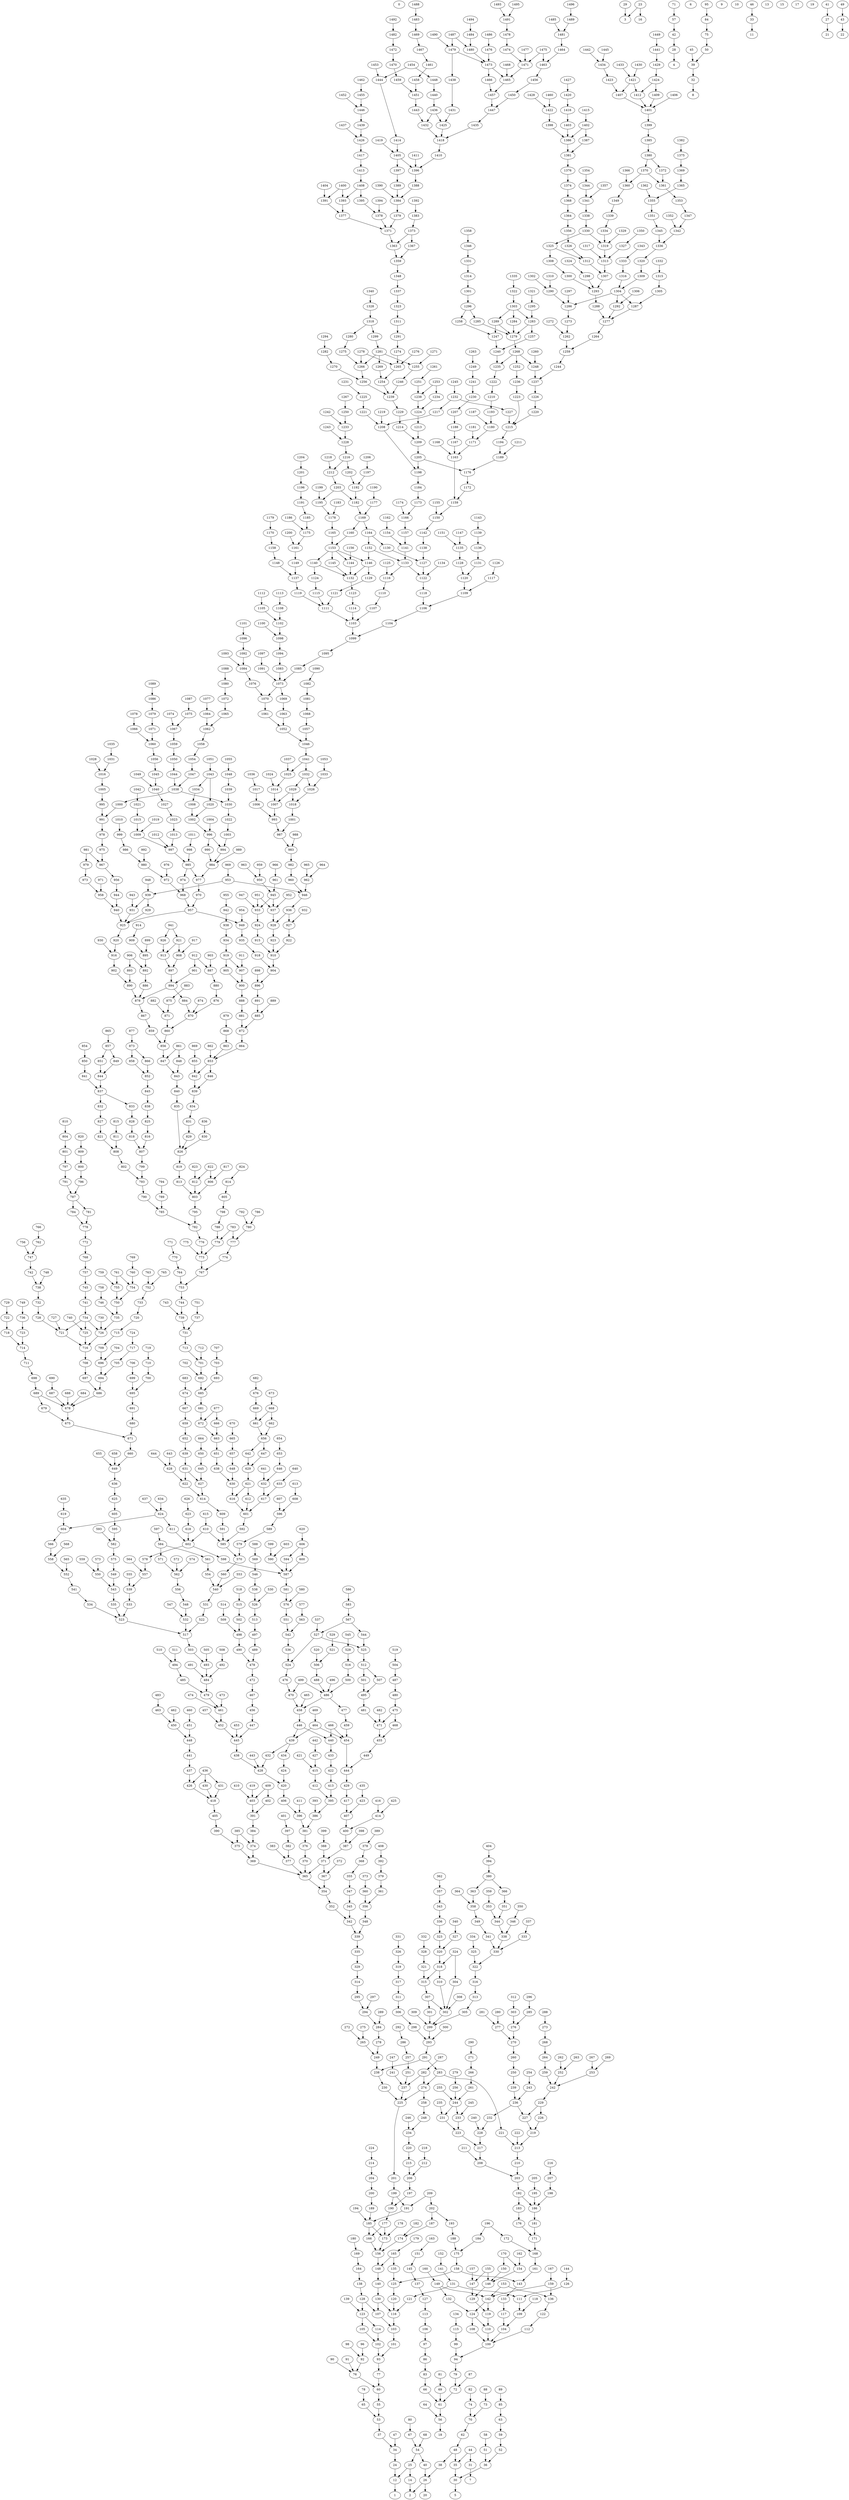 digraph {
  0;
  1;
  2;
  3;
  4;
  5;
  6;
  7;
  8;
  9;
  10;
  11;
  12;
  13;
  14;
  15;
  16;
  17;
  18;
  19;
  20;
  21;
  22;
  23;
  24;
  25;
  26;
  27;
  28;
  29;
  30;
  31;
  32;
  33;
  34;
  35;
  36;
  37;
  38;
  39;
  40;
  41;
  42;
  43;
  44;
  45;
  46;
  47;
  48;
  49;
  50;
  51;
  52;
  53;
  54;
  55;
  56;
  57;
  58;
  59;
  60;
  61;
  62;
  63;
  64;
  65;
  66;
  67;
  68;
  69;
  70;
  71;
  72;
  73;
  74;
  75;
  76;
  77;
  78;
  79;
  80;
  81;
  82;
  83;
  84;
  85;
  86;
  87;
  88;
  89;
  90;
  91;
  92;
  93;
  94;
  95;
  96;
  97;
  98;
  99;
  100;
  101;
  102;
  103;
  104;
  105;
  106;
  107;
  108;
  109;
  110;
  111;
  112;
  113;
  114;
  115;
  116;
  117;
  118;
  119;
  120;
  121;
  122;
  123;
  124;
  125;
  126;
  127;
  128;
  129;
  130;
  131;
  132;
  133;
  134;
  135;
  136;
  137;
  138;
  139;
  140;
  141;
  142;
  143;
  144;
  145;
  146;
  147;
  148;
  149;
  150;
  151;
  152;
  153;
  154;
  155;
  156;
  157;
  158;
  159;
  160;
  161;
  162;
  163;
  164;
  165;
  166;
  167;
  168;
  169;
  170;
  171;
  172;
  173;
  174;
  175;
  176;
  177;
  178;
  179;
  180;
  181;
  182;
  183;
  184;
  185;
  186;
  187;
  188;
  189;
  190;
  191;
  192;
  193;
  194;
  195;
  196;
  197;
  198;
  199;
  200;
  201;
  202;
  203;
  204;
  205;
  206;
  207;
  208;
  209;
  210;
  211;
  212;
  213;
  214;
  215;
  216;
  217;
  218;
  219;
  220;
  221;
  222;
  223;
  224;
  225;
  226;
  227;
  228;
  229;
  230;
  231;
  232;
  233;
  234;
  235;
  236;
  237;
  238;
  239;
  240;
  241;
  242;
  243;
  244;
  245;
  246;
  247;
  248;
  249;
  250;
  251;
  252;
  253;
  254;
  255;
  256;
  257;
  258;
  259;
  260;
  261;
  262;
  263;
  264;
  265;
  266;
  267;
  268;
  269;
  270;
  271;
  272;
  273;
  274;
  275;
  276;
  277;
  278;
  279;
  280;
  281;
  282;
  283;
  284;
  285;
  286;
  287;
  288;
  289;
  290;
  291;
  292;
  293;
  294;
  295;
  296;
  297;
  298;
  299;
  300;
  301;
  302;
  303;
  304;
  305;
  306;
  307;
  308;
  309;
  310;
  311;
  312;
  313;
  314;
  315;
  316;
  317;
  318;
  319;
  320;
  321;
  322;
  323;
  324;
  325;
  326;
  327;
  328;
  329;
  330;
  331;
  332;
  333;
  334;
  335;
  336;
  337;
  338;
  339;
  340;
  341;
  342;
  343;
  344;
  345;
  346;
  347;
  348;
  349;
  350;
  351;
  352;
  353;
  354;
  355;
  356;
  357;
  358;
  359;
  360;
  361;
  362;
  363;
  364;
  365;
  366;
  367;
  368;
  369;
  370;
  371;
  372;
  373;
  374;
  375;
  376;
  377;
  378;
  379;
  380;
  381;
  382;
  383;
  384;
  385;
  386;
  387;
  388;
  389;
  390;
  391;
  392;
  393;
  394;
  395;
  396;
  397;
  398;
  399;
  400;
  401;
  402;
  403;
  404;
  405;
  406;
  407;
  408;
  409;
  410;
  411;
  412;
  413;
  414;
  415;
  416;
  417;
  418;
  419;
  420;
  421;
  422;
  423;
  424;
  425;
  426;
  427;
  428;
  429;
  430;
  431;
  432;
  433;
  434;
  435;
  436;
  437;
  438;
  439;
  440;
  441;
  442;
  443;
  444;
  445;
  446;
  447;
  448;
  449;
  450;
  451;
  452;
  453;
  454;
  455;
  456;
  457;
  458;
  459;
  460;
  461;
  462;
  463;
  464;
  465;
  466;
  467;
  468;
  469;
  470;
  471;
  472;
  473;
  474;
  475;
  476;
  477;
  478;
  479;
  480;
  481;
  482;
  483;
  484;
  485;
  486;
  487;
  488;
  489;
  490;
  491;
  492;
  493;
  494;
  495;
  496;
  497;
  498;
  499;
  500;
  501;
  502;
  503;
  504;
  505;
  506;
  507;
  508;
  509;
  510;
  511;
  512;
  513;
  514;
  515;
  516;
  517;
  518;
  519;
  520;
  521;
  522;
  523;
  524;
  525;
  526;
  527;
  528;
  529;
  530;
  531;
  532;
  533;
  534;
  535;
  536;
  537;
  538;
  539;
  540;
  541;
  542;
  543;
  544;
  545;
  546;
  547;
  548;
  549;
  550;
  551;
  552;
  553;
  554;
  555;
  556;
  557;
  558;
  559;
  560;
  561;
  562;
  563;
  564;
  565;
  566;
  567;
  568;
  569;
  570;
  571;
  572;
  573;
  574;
  575;
  576;
  577;
  578;
  579;
  580;
  581;
  582;
  583;
  584;
  585;
  586;
  587;
  588;
  589;
  590;
  591;
  592;
  593;
  594;
  595;
  596;
  597;
  598;
  599;
  600;
  601;
  602;
  603;
  604;
  605;
  606;
  607;
  608;
  609;
  610;
  611;
  612;
  613;
  614;
  615;
  616;
  617;
  618;
  619;
  620;
  621;
  622;
  623;
  624;
  625;
  626;
  627;
  628;
  629;
  630;
  631;
  632;
  633;
  634;
  635;
  636;
  637;
  638;
  639;
  640;
  641;
  642;
  643;
  644;
  645;
  646;
  647;
  648;
  649;
  650;
  651;
  652;
  653;
  654;
  655;
  656;
  657;
  658;
  659;
  660;
  661;
  662;
  663;
  664;
  665;
  666;
  667;
  668;
  669;
  670;
  671;
  672;
  673;
  674;
  675;
  676;
  677;
  678;
  679;
  680;
  681;
  682;
  683;
  684;
  685;
  686;
  687;
  688;
  689;
  690;
  691;
  692;
  693;
  694;
  695;
  696;
  697;
  698;
  699;
  700;
  701;
  702;
  703;
  704;
  705;
  706;
  707;
  708;
  709;
  710;
  711;
  712;
  713;
  714;
  715;
  716;
  717;
  718;
  719;
  720;
  721;
  722;
  723;
  724;
  725;
  726;
  727;
  728;
  729;
  730;
  731;
  732;
  733;
  734;
  735;
  736;
  737;
  738;
  739;
  740;
  741;
  742;
  743;
  744;
  745;
  746;
  747;
  748;
  749;
  750;
  751;
  752;
  753;
  754;
  755;
  756;
  757;
  758;
  759;
  760;
  761;
  762;
  763;
  764;
  765;
  766;
  767;
  768;
  769;
  770;
  771;
  772;
  773;
  774;
  775;
  776;
  777;
  778;
  779;
  780;
  781;
  782;
  783;
  784;
  785;
  786;
  787;
  788;
  789;
  790;
  791;
  792;
  793;
  794;
  795;
  796;
  797;
  798;
  799;
  800;
  801;
  802;
  803;
  804;
  805;
  806;
  807;
  808;
  809;
  810;
  811;
  812;
  813;
  814;
  815;
  816;
  817;
  818;
  819;
  820;
  821;
  822;
  823;
  824;
  825;
  826;
  827;
  828;
  829;
  830;
  831;
  832;
  833;
  834;
  835;
  836;
  837;
  838;
  839;
  840;
  841;
  842;
  843;
  844;
  845;
  846;
  847;
  848;
  849;
  850;
  851;
  852;
  853;
  854;
  855;
  856;
  857;
  858;
  859;
  860;
  861;
  862;
  863;
  864;
  865;
  866;
  867;
  868;
  869;
  870;
  871;
  872;
  873;
  874;
  875;
  876;
  877;
  878;
  879;
  880;
  881;
  882;
  883;
  884;
  885;
  886;
  887;
  888;
  889;
  890;
  891;
  892;
  893;
  894;
  895;
  896;
  897;
  898;
  899;
  900;
  901;
  902;
  903;
  904;
  905;
  906;
  907;
  908;
  909;
  910;
  911;
  912;
  913;
  914;
  915;
  916;
  917;
  918;
  919;
  920;
  921;
  922;
  923;
  924;
  925;
  926;
  927;
  928;
  929;
  930;
  931;
  932;
  933;
  934;
  935;
  936;
  937;
  938;
  939;
  940;
  941;
  942;
  943;
  944;
  945;
  946;
  947;
  948;
  949;
  950;
  951;
  952;
  953;
  954;
  955;
  956;
  957;
  958;
  959;
  960;
  961;
  962;
  963;
  964;
  965;
  966;
  967;
  968;
  969;
  970;
  971;
  972;
  973;
  974;
  975;
  976;
  977;
  978;
  979;
  980;
  981;
  982;
  983;
  984;
  985;
  986;
  987;
  988;
  989;
  990;
  991;
  992;
  993;
  994;
  995;
  996;
  997;
  998;
  999;
  1000;
  1001;
  1002;
  1003;
  1004;
  1005;
  1006;
  1007;
  1008;
  1009;
  1010;
  1011;
  1012;
  1013;
  1014;
  1015;
  1016;
  1017;
  1018;
  1019;
  1020;
  1021;
  1022;
  1023;
  1024;
  1025;
  1026;
  1027;
  1028;
  1029;
  1030;
  1031;
  1032;
  1033;
  1034;
  1035;
  1036;
  1037;
  1038;
  1039;
  1040;
  1041;
  1042;
  1043;
  1044;
  1045;
  1046;
  1047;
  1048;
  1049;
  1050;
  1051;
  1052;
  1053;
  1054;
  1055;
  1056;
  1057;
  1058;
  1059;
  1060;
  1061;
  1062;
  1063;
  1064;
  1065;
  1066;
  1067;
  1068;
  1069;
  1070;
  1071;
  1072;
  1073;
  1074;
  1075;
  1076;
  1077;
  1078;
  1079;
  1080;
  1081;
  1082;
  1083;
  1084;
  1085;
  1086;
  1087;
  1088;
  1089;
  1090;
  1091;
  1092;
  1093;
  1094;
  1095;
  1096;
  1097;
  1098;
  1099;
  1100;
  1101;
  1102;
  1103;
  1104;
  1105;
  1106;
  1107;
  1108;
  1109;
  1110;
  1111;
  1112;
  1113;
  1114;
  1115;
  1116;
  1117;
  1118;
  1119;
  1120;
  1121;
  1122;
  1123;
  1124;
  1125;
  1126;
  1127;
  1128;
  1129;
  1130;
  1131;
  1132;
  1133;
  1134;
  1135;
  1136;
  1137;
  1138;
  1139;
  1140;
  1141;
  1142;
  1143;
  1144;
  1145;
  1146;
  1147;
  1148;
  1149;
  1150;
  1151;
  1152;
  1153;
  1154;
  1155;
  1156;
  1157;
  1158;
  1159;
  1160;
  1161;
  1162;
  1163;
  1164;
  1165;
  1166;
  1167;
  1168;
  1169;
  1170;
  1171;
  1172;
  1173;
  1174;
  1175;
  1176;
  1177;
  1178;
  1179;
  1180;
  1181;
  1182;
  1183;
  1184;
  1185;
  1186;
  1187;
  1188;
  1189;
  1190;
  1191;
  1192;
  1193;
  1194;
  1195;
  1196;
  1197;
  1198;
  1199;
  1200;
  1201;
  1202;
  1203;
  1204;
  1205;
  1206;
  1207;
  1208;
  1209;
  1210;
  1211;
  1212;
  1213;
  1214;
  1215;
  1216;
  1217;
  1218;
  1219;
  1220;
  1221;
  1222;
  1223;
  1224;
  1225;
  1226;
  1227;
  1228;
  1229;
  1230;
  1231;
  1232;
  1233;
  1234;
  1235;
  1236;
  1237;
  1238;
  1239;
  1240;
  1241;
  1242;
  1243;
  1244;
  1245;
  1246;
  1247;
  1248;
  1249;
  1250;
  1251;
  1252;
  1253;
  1254;
  1255;
  1256;
  1257;
  1258;
  1259;
  1260;
  1261;
  1262;
  1263;
  1264;
  1265;
  1266;
  1267;
  1268;
  1269;
  1270;
  1271;
  1272;
  1273;
  1274;
  1275;
  1276;
  1277;
  1278;
  1279;
  1280;
  1281;
  1282;
  1283;
  1284;
  1285;
  1286;
  1287;
  1288;
  1289;
  1290;
  1291;
  1292;
  1293;
  1294;
  1295;
  1296;
  1297;
  1298;
  1299;
  1300;
  1301;
  1302;
  1303;
  1304;
  1305;
  1306;
  1307;
  1308;
  1309;
  1310;
  1311;
  1312;
  1313;
  1314;
  1315;
  1316;
  1317;
  1318;
  1319;
  1320;
  1321;
  1322;
  1323;
  1324;
  1325;
  1326;
  1327;
  1328;
  1329;
  1330;
  1331;
  1332;
  1333;
  1334;
  1335;
  1336;
  1337;
  1338;
  1339;
  1340;
  1341;
  1342;
  1343;
  1344;
  1345;
  1346;
  1347;
  1348;
  1349;
  1350;
  1351;
  1352;
  1353;
  1354;
  1355;
  1356;
  1357;
  1358;
  1359;
  1360;
  1361;
  1362;
  1363;
  1364;
  1365;
  1366;
  1367;
  1368;
  1369;
  1370;
  1371;
  1372;
  1373;
  1374;
  1375;
  1376;
  1377;
  1378;
  1379;
  1380;
  1381;
  1382;
  1383;
  1384;
  1385;
  1386;
  1387;
  1388;
  1389;
  1390;
  1391;
  1392;
  1393;
  1394;
  1395;
  1396;
  1397;
  1398;
  1399;
  1400;
  1401;
  1402;
  1403;
  1404;
  1405;
  1406;
  1407;
  1408;
  1409;
  1410;
  1411;
  1412;
  1413;
  1414;
  1415;
  1416;
  1417;
  1418;
  1419;
  1420;
  1421;
  1422;
  1423;
  1424;
  1425;
  1426;
  1427;
  1428;
  1429;
  1430;
  1431;
  1432;
  1433;
  1434;
  1435;
  1436;
  1437;
  1438;
  1439;
  1440;
  1441;
  1442;
  1443;
  1444;
  1445;
  1446;
  1447;
  1448;
  1449;
  1450;
  1451;
  1452;
  1453;
  1454;
  1455;
  1456;
  1457;
  1458;
  1459;
  1460;
  1461;
  1462;
  1463;
  1464;
  1465;
  1466;
  1467;
  1468;
  1469;
  1470;
  1471;
  1472;
  1473;
  1474;
  1475;
  1476;
  1477;
  1478;
  1479;
  1480;
  1481;
  1482;
  1483;
  1484;
  1485;
  1486;
  1487;
  1488;
  1489;
  1490;
  1491;
  1492;
  1493;
  1494;
  1495;
  1496;
  12 -> 1;
  14 -> 2;
  23 -> 3;
  23 -> 16;
  24 -> 12;
  25 -> 14;
  25 -> 12;
  26 -> 2;
  26 -> 20;
  27 -> 21;
  28 -> 4;
  29 -> 3;
  30 -> 5;
  31 -> 7;
  32 -> 8;
  33 -> 11;
  34 -> 24;
  35 -> 30;
  36 -> 30;
  37 -> 34;
  38 -> 26;
  39 -> 32;
  40 -> 26;
  41 -> 27;
  42 -> 28;
  43 -> 22;
  44 -> 35;
  44 -> 31;
  45 -> 39;
  46 -> 33;
  47 -> 34;
  48 -> 38;
  48 -> 35;
  49 -> 43;
  50 -> 39;
  51 -> 36;
  52 -> 36;
  53 -> 37;
  54 -> 40;
  54 -> 25;
  55 -> 53;
  56 -> 18;
  57 -> 42;
  58 -> 51;
  59 -> 52;
  60 -> 55;
  61 -> 56;
  62 -> 48;
  63 -> 59;
  64 -> 56;
  65 -> 53;
  66 -> 61;
  67 -> 54;
  68 -> 54;
  69 -> 61;
  70 -> 62;
  71 -> 57;
  72 -> 61;
  73 -> 70;
  74 -> 70;
  75 -> 50;
  76 -> 60;
  77 -> 60;
  78 -> 65;
  79 -> 72;
  80 -> 67;
  81 -> 69;
  82 -> 74;
  83 -> 66;
  84 -> 75;
  85 -> 63;
  86 -> 83;
  87 -> 72;
  88 -> 73;
  89 -> 85;
  90 -> 76;
  91 -> 76;
  92 -> 76;
  93 -> 77;
  94 -> 79;
  95 -> 84;
  96 -> 92;
  97 -> 86;
  98 -> 92;
  99 -> 94;
  100 -> 94;
  101 -> 93;
  102 -> 93;
  103 -> 101;
  104 -> 100;
  105 -> 102;
  106 -> 97;
  107 -> 103;
  108 -> 100;
  109 -> 104;
  110 -> 100;
  111 -> 109;
  112 -> 100;
  113 -> 106;
  114 -> 102;
  115 -> 99;
  116 -> 103;
  117 -> 104;
  118 -> 109;
  119 -> 110;
  120 -> 116;
  121 -> 116;
  122 -> 112;
  123 -> 105;
  123 -> 114;
  124 -> 108;
  124 -> 110;
  125 -> 120;
  126 -> 111;
  127 -> 113;
  128 -> 123;
  128 -> 107;
  129 -> 119;
  130 -> 107;
  130 -> 116;
  131 -> 111;
  131 -> 121;
  132 -> 124;
  133 -> 117;
  134 -> 115;
  135 -> 125;
  136 -> 122;
  137 -> 127;
  138 -> 128;
  139 -> 123;
  140 -> 130;
  141 -> 131;
  142 -> 119;
  142 -> 124;
  143 -> 133;
  144 -> 126;
  145 -> 137;
  146 -> 129;
  147 -> 129;
  148 -> 140;
  149 -> 132;
  149 -> 142;
  150 -> 146;
  151 -> 145;
  152 -> 141;
  153 -> 142;
  153 -> 136;
  154 -> 146;
  155 -> 146;
  155 -> 147;
  156 -> 148;
  157 -> 147;
  158 -> 143;
  158 -> 125;
  159 -> 136;
  159 -> 142;
  160 -> 149;
  161 -> 143;
  162 -> 154;
  163 -> 151;
  164 -> 138;
  165 -> 148;
  165 -> 135;
  166 -> 156;
  167 -> 159;
  168 -> 161;
  169 -> 164;
  170 -> 154;
  170 -> 150;
  171 -> 168;
  172 -> 168;
  173 -> 156;
  174 -> 156;
  175 -> 158;
  176 -> 171;
  177 -> 166;
  177 -> 173;
  178 -> 173;
  179 -> 165;
  180 -> 169;
  181 -> 171;
  182 -> 174;
  183 -> 176;
  184 -> 175;
  185 -> 173;
  185 -> 166;
  186 -> 181;
  187 -> 174;
  188 -> 175;
  189 -> 185;
  190 -> 177;
  191 -> 185;
  192 -> 186;
  192 -> 183;
  193 -> 188;
  194 -> 185;
  195 -> 186;
  196 -> 172;
  196 -> 184;
  197 -> 190;
  198 -> 186;
  199 -> 190;
  199 -> 191;
  200 -> 189;
  201 -> 199;
  202 -> 193;
  202 -> 187;
  203 -> 192;
  204 -> 200;
  205 -> 195;
  206 -> 197;
  207 -> 198;
  208 -> 203;
  209 -> 202;
  209 -> 191;
  210 -> 203;
  211 -> 208;
  212 -> 206;
  213 -> 210;
  214 -> 204;
  215 -> 206;
  216 -> 207;
  217 -> 208;
  218 -> 212;
  219 -> 213;
  220 -> 215;
  221 -> 213;
  222 -> 213;
  223 -> 217;
  224 -> 214;
  225 -> 201;
  226 -> 219;
  227 -> 219;
  228 -> 217;
  229 -> 226;
  229 -> 227;
  230 -> 225;
  231 -> 223;
  232 -> 228;
  233 -> 223;
  234 -> 220;
  235 -> 231;
  236 -> 232;
  236 -> 227;
  237 -> 225;
  238 -> 230;
  239 -> 236;
  240 -> 228;
  241 -> 237;
  242 -> 229;
  243 -> 236;
  244 -> 233;
  244 -> 231;
  245 -> 233;
  246 -> 234;
  247 -> 241;
  248 -> 234;
  249 -> 238;
  250 -> 239;
  251 -> 237;
  252 -> 242;
  253 -> 242;
  254 -> 243;
  255 -> 244;
  256 -> 244;
  257 -> 251;
  258 -> 248;
  259 -> 242;
  260 -> 250;
  261 -> 244;
  262 -> 252;
  263 -> 252;
  264 -> 259;
  265 -> 249;
  266 -> 261;
  267 -> 253;
  268 -> 264;
  269 -> 253;
  270 -> 260;
  271 -> 266;
  272 -> 265;
  273 -> 268;
  274 -> 258;
  274 -> 225;
  275 -> 265;
  276 -> 270;
  277 -> 270;
  278 -> 249;
  279 -> 256;
  280 -> 277;
  281 -> 277;
  282 -> 237;
  282 -> 274;
  283 -> 221;
  283 -> 274;
  284 -> 278;
  285 -> 276;
  286 -> 257;
  287 -> 282;
  288 -> 273;
  289 -> 284;
  290 -> 271;
  291 -> 238;
  291 -> 283;
  292 -> 286;
  293 -> 291;
  294 -> 284;
  295 -> 294;
  296 -> 285;
  297 -> 294;
  298 -> 293;
  299 -> 293;
  300 -> 293;
  301 -> 299;
  302 -> 299;
  303 -> 276;
  304 -> 302;
  305 -> 299;
  306 -> 298;
  307 -> 302;
  307 -> 301;
  308 -> 302;
  309 -> 299;
  310 -> 302;
  311 -> 306;
  312 -> 303;
  313 -> 305;
  314 -> 295;
  315 -> 307;
  316 -> 313;
  317 -> 311;
  318 -> 310;
  318 -> 315;
  319 -> 317;
  320 -> 318;
  321 -> 315;
  322 -> 316;
  323 -> 320;
  324 -> 318;
  324 -> 304;
  325 -> 322;
  326 -> 319;
  327 -> 320;
  328 -> 321;
  329 -> 314;
  330 -> 322;
  331 -> 326;
  332 -> 328;
  333 -> 330;
  334 -> 325;
  335 -> 329;
  336 -> 323;
  337 -> 333;
  338 -> 330;
  339 -> 335;
  340 -> 327;
  341 -> 330;
  342 -> 339;
  343 -> 336;
  344 -> 338;
  345 -> 342;
  346 -> 338;
  347 -> 345;
  348 -> 339;
  349 -> 341;
  350 -> 346;
  351 -> 344;
  352 -> 342;
  353 -> 344;
  354 -> 352;
  355 -> 347;
  356 -> 348;
  357 -> 343;
  358 -> 349;
  359 -> 353;
  360 -> 356;
  361 -> 356;
  362 -> 357;
  363 -> 358;
  364 -> 358;
  365 -> 354;
  366 -> 351;
  367 -> 354;
  368 -> 355;
  369 -> 365;
  370 -> 365;
  371 -> 365;
  371 -> 367;
  372 -> 367;
  373 -> 360;
  374 -> 369;
  375 -> 369;
  376 -> 370;
  377 -> 365;
  378 -> 368;
  379 -> 361;
  380 -> 366;
  380 -> 363;
  381 -> 376;
  382 -> 377;
  383 -> 377;
  384 -> 374;
  385 -> 375;
  385 -> 374;
  386 -> 381;
  387 -> 371;
  388 -> 371;
  389 -> 378;
  390 -> 375;
  391 -> 384;
  392 -> 379;
  393 -> 386;
  394 -> 380;
  395 -> 386;
  396 -> 381;
  397 -> 382;
  398 -> 387;
  399 -> 388;
  400 -> 387;
  401 -> 397;
  402 -> 391;
  403 -> 391;
  404 -> 394;
  405 -> 390;
  406 -> 396;
  407 -> 400;
  408 -> 392;
  409 -> 402;
  409 -> 403;
  410 -> 403;
  411 -> 396;
  412 -> 395;
  413 -> 395;
  414 -> 400;
  415 -> 412;
  416 -> 414;
  417 -> 407;
  418 -> 405;
  419 -> 403;
  420 -> 406;
  421 -> 415;
  422 -> 413;
  423 -> 407;
  424 -> 420;
  425 -> 414;
  426 -> 418;
  427 -> 415;
  428 -> 420;
  429 -> 417;
  430 -> 418;
  431 -> 418;
  432 -> 428;
  433 -> 422;
  434 -> 424;
  435 -> 423;
  436 -> 426;
  436 -> 431;
  436 -> 430;
  437 -> 426;
  438 -> 428;
  439 -> 432;
  439 -> 434;
  440 -> 433;
  441 -> 437;
  442 -> 427;
  443 -> 428;
  444 -> 429;
  445 -> 438;
  446 -> 440;
  446 -> 439;
  447 -> 445;
  448 -> 441;
  449 -> 444;
  450 -> 448;
  451 -> 448;
  452 -> 445;
  453 -> 445;
  454 -> 444;
  455 -> 449;
  456 -> 447;
  457 -> 452;
  458 -> 446;
  459 -> 454;
  460 -> 451;
  461 -> 452;
  462 -> 450;
  463 -> 450;
  464 -> 454;
  464 -> 439;
  465 -> 458;
  466 -> 440;
  466 -> 454;
  467 -> 456;
  468 -> 455;
  469 -> 464;
  470 -> 458;
  471 -> 455;
  472 -> 467;
  473 -> 461;
  474 -> 461;
  475 -> 468;
  475 -> 471;
  476 -> 470;
  477 -> 459;
  478 -> 472;
  479 -> 461;
  480 -> 475;
  481 -> 471;
  482 -> 471;
  483 -> 463;
  484 -> 479;
  485 -> 479;
  486 -> 477;
  486 -> 458;
  487 -> 480;
  488 -> 486;
  489 -> 478;
  490 -> 478;
  491 -> 484;
  492 -> 484;
  493 -> 484;
  494 -> 485;
  495 -> 481;
  496 -> 486;
  497 -> 489;
  498 -> 490;
  499 -> 486;
  499 -> 470;
  500 -> 486;
  501 -> 495;
  502 -> 498;
  503 -> 493;
  504 -> 487;
  505 -> 493;
  506 -> 488;
  507 -> 495;
  508 -> 492;
  509 -> 498;
  510 -> 494;
  511 -> 494;
  512 -> 501;
  512 -> 507;
  513 -> 497;
  514 -> 509;
  515 -> 502;
  516 -> 500;
  517 -> 503;
  518 -> 515;
  519 -> 504;
  520 -> 506;
  521 -> 506;
  522 -> 517;
  523 -> 517;
  524 -> 476;
  525 -> 512;
  526 -> 513;
  527 -> 524;
  527 -> 525;
  528 -> 516;
  529 -> 521;
  530 -> 526;
  531 -> 522;
  532 -> 517;
  533 -> 523;
  534 -> 523;
  535 -> 523;
  536 -> 524;
  537 -> 527;
  538 -> 526;
  539 -> 533;
  540 -> 531;
  541 -> 534;
  542 -> 536;
  543 -> 535;
  544 -> 525;
  545 -> 528;
  546 -> 538;
  547 -> 532;
  548 -> 532;
  549 -> 543;
  550 -> 543;
  551 -> 542;
  552 -> 541;
  553 -> 540;
  554 -> 540;
  555 -> 539;
  556 -> 548;
  557 -> 539;
  558 -> 552;
  559 -> 550;
  560 -> 540;
  561 -> 554;
  562 -> 556;
  563 -> 542;
  564 -> 557;
  565 -> 552;
  566 -> 558;
  567 -> 527;
  567 -> 544;
  568 -> 558;
  569 -> 546;
  570 -> 560;
  571 -> 562;
  572 -> 562;
  573 -> 550;
  574 -> 562;
  575 -> 549;
  576 -> 551;
  577 -> 563;
  578 -> 557;
  579 -> 570;
  580 -> 576;
  581 -> 576;
  582 -> 575;
  583 -> 567;
  584 -> 561;
  584 -> 571;
  585 -> 570;
  586 -> 583;
  587 -> 581;
  588 -> 569;
  589 -> 579;
  590 -> 587;
  591 -> 585;
  592 -> 585;
  593 -> 582;
  594 -> 587;
  595 -> 582;
  596 -> 589;
  597 -> 584;
  598 -> 587;
  599 -> 590;
  600 -> 587;
  601 -> 592;
  602 -> 598;
  602 -> 578;
  603 -> 590;
  604 -> 566;
  605 -> 595;
  606 -> 594;
  606 -> 600;
  607 -> 596;
  608 -> 596;
  609 -> 591;
  610 -> 585;
  610 -> 602;
  611 -> 602;
  612 -> 601;
  613 -> 608;
  614 -> 609;
  615 -> 610;
  616 -> 601;
  617 -> 601;
  618 -> 602;
  619 -> 604;
  620 -> 606;
  621 -> 612;
  621 -> 616;
  622 -> 614;
  623 -> 618;
  624 -> 611;
  624 -> 604;
  625 -> 605;
  626 -> 623;
  627 -> 614;
  628 -> 622;
  629 -> 621;
  630 -> 616;
  631 -> 627;
  631 -> 622;
  632 -> 617;
  633 -> 617;
  634 -> 624;
  635 -> 619;
  636 -> 625;
  637 -> 624;
  638 -> 630;
  639 -> 631;
  640 -> 633;
  641 -> 632;
  642 -> 629;
  643 -> 628;
  644 -> 628;
  645 -> 627;
  646 -> 632;
  647 -> 629;
  648 -> 630;
  649 -> 636;
  650 -> 645;
  651 -> 638;
  652 -> 639;
  653 -> 646;
  654 -> 653;
  655 -> 649;
  656 -> 647;
  656 -> 642;
  657 -> 648;
  658 -> 649;
  659 -> 652;
  660 -> 649;
  661 -> 656;
  662 -> 656;
  663 -> 651;
  664 -> 650;
  665 -> 657;
  666 -> 663;
  667 -> 659;
  668 -> 661;
  668 -> 662;
  669 -> 661;
  670 -> 665;
  671 -> 660;
  672 -> 663;
  673 -> 668;
  674 -> 667;
  675 -> 671;
  676 -> 669;
  677 -> 672;
  677 -> 666;
  678 -> 675;
  679 -> 675;
  680 -> 671;
  681 -> 672;
  682 -> 676;
  683 -> 674;
  684 -> 678;
  685 -> 681;
  686 -> 678;
  687 -> 678;
  688 -> 678;
  689 -> 678;
  689 -> 679;
  690 -> 687;
  691 -> 680;
  692 -> 685;
  693 -> 685;
  694 -> 686;
  695 -> 691;
  696 -> 694;
  697 -> 686;
  698 -> 689;
  699 -> 695;
  700 -> 695;
  701 -> 692;
  702 -> 692;
  703 -> 693;
  704 -> 696;
  705 -> 694;
  706 -> 699;
  707 -> 703;
  708 -> 697;
  709 -> 696;
  710 -> 700;
  711 -> 698;
  712 -> 701;
  713 -> 701;
  714 -> 711;
  715 -> 709;
  716 -> 708;
  717 -> 705;
  718 -> 714;
  719 -> 710;
  720 -> 715;
  721 -> 716;
  722 -> 718;
  723 -> 714;
  724 -> 717;
  725 -> 716;
  726 -> 716;
  727 -> 721;
  728 -> 721;
  729 -> 722;
  730 -> 726;
  731 -> 713;
  732 -> 728;
  733 -> 720;
  734 -> 726;
  734 -> 721;
  734 -> 725;
  735 -> 726;
  736 -> 723;
  737 -> 731;
  738 -> 732;
  739 -> 731;
  740 -> 725;
  741 -> 734;
  742 -> 738;
  743 -> 739;
  744 -> 739;
  745 -> 741;
  746 -> 735;
  747 -> 742;
  748 -> 738;
  749 -> 736;
  750 -> 735;
  751 -> 737;
  752 -> 733;
  753 -> 744;
  754 -> 750;
  755 -> 750;
  756 -> 747;
  757 -> 745;
  758 -> 746;
  759 -> 755;
  760 -> 754;
  761 -> 755;
  761 -> 754;
  762 -> 747;
  763 -> 752;
  764 -> 753;
  765 -> 752;
  766 -> 762;
  767 -> 753;
  768 -> 757;
  769 -> 760;
  770 -> 764;
  771 -> 770;
  772 -> 768;
  773 -> 767;
  774 -> 767;
  775 -> 773;
  776 -> 773;
  777 -> 774;
  778 -> 772;
  779 -> 773;
  780 -> 777;
  781 -> 778;
  782 -> 776;
  783 -> 779;
  783 -> 777;
  784 -> 778;
  785 -> 782;
  786 -> 780;
  787 -> 784;
  787 -> 781;
  788 -> 779;
  789 -> 785;
  790 -> 785;
  791 -> 787;
  792 -> 780;
  793 -> 790;
  794 -> 789;
  795 -> 782;
  796 -> 787;
  797 -> 791;
  798 -> 788;
  799 -> 793;
  800 -> 796;
  801 -> 797;
  802 -> 793;
  803 -> 795;
  804 -> 801;
  805 -> 798;
  806 -> 803;
  807 -> 799;
  808 -> 802;
  809 -> 800;
  810 -> 804;
  811 -> 808;
  812 -> 803;
  813 -> 803;
  814 -> 805;
  815 -> 811;
  816 -> 807;
  817 -> 806;
  818 -> 807;
  819 -> 813;
  820 -> 809;
  821 -> 808;
  822 -> 806;
  822 -> 812;
  823 -> 812;
  824 -> 814;
  825 -> 816;
  826 -> 819;
  827 -> 821;
  828 -> 818;
  829 -> 826;
  830 -> 826;
  831 -> 829;
  832 -> 827;
  833 -> 828;
  834 -> 831;
  835 -> 826;
  836 -> 830;
  837 -> 833;
  837 -> 832;
  838 -> 825;
  839 -> 834;
  840 -> 835;
  841 -> 837;
  842 -> 839;
  843 -> 840;
  844 -> 837;
  845 -> 838;
  846 -> 839;
  847 -> 843;
  848 -> 843;
  849 -> 844;
  850 -> 841;
  851 -> 844;
  852 -> 845;
  853 -> 846;
  853 -> 842;
  854 -> 850;
  855 -> 842;
  856 -> 847;
  857 -> 851;
  857 -> 849;
  858 -> 852;
  859 -> 856;
  860 -> 856;
  861 -> 848;
  861 -> 847;
  862 -> 853;
  863 -> 853;
  864 -> 853;
  865 -> 857;
  866 -> 852;
  867 -> 859;
  868 -> 863;
  869 -> 855;
  870 -> 860;
  871 -> 860;
  872 -> 864;
  873 -> 866;
  873 -> 858;
  874 -> 870;
  875 -> 871;
  876 -> 870;
  877 -> 873;
  878 -> 867;
  879 -> 868;
  880 -> 876;
  881 -> 872;
  882 -> 871;
  883 -> 875;
  884 -> 870;
  885 -> 872;
  886 -> 878;
  887 -> 880;
  888 -> 881;
  889 -> 885;
  890 -> 878;
  891 -> 885;
  892 -> 886;
  893 -> 890;
  894 -> 878;
  894 -> 884;
  895 -> 892;
  896 -> 891;
  897 -> 894;
  898 -> 896;
  899 -> 895;
  900 -> 888;
  901 -> 894;
  902 -> 890;
  903 -> 887;
  904 -> 896;
  905 -> 900;
  906 -> 893;
  906 -> 892;
  907 -> 900;
  908 -> 897;
  909 -> 895;
  910 -> 904;
  911 -> 907;
  912 -> 887;
  912 -> 901;
  913 -> 897;
  914 -> 909;
  915 -> 910;
  916 -> 902;
  917 -> 908;
  918 -> 904;
  919 -> 905;
  919 -> 907;
  920 -> 916;
  921 -> 913;
  921 -> 908;
  922 -> 910;
  923 -> 910;
  924 -> 915;
  925 -> 920;
  926 -> 913;
  927 -> 922;
  928 -> 923;
  929 -> 925;
  930 -> 916;
  931 -> 925;
  932 -> 927;
  933 -> 924;
  934 -> 919;
  935 -> 918;
  936 -> 928;
  936 -> 927;
  937 -> 928;
  938 -> 934;
  939 -> 931;
  939 -> 929;
  940 -> 925;
  941 -> 926;
  941 -> 921;
  942 -> 938;
  943 -> 931;
  944 -> 940;
  945 -> 937;
  945 -> 933;
  946 -> 936;
  947 -> 933;
  948 -> 939;
  949 -> 935;
  950 -> 945;
  951 -> 933;
  951 -> 937;
  952 -> 937;
  953 -> 946;
  953 -> 939;
  954 -> 949;
  955 -> 942;
  956 -> 944;
  957 -> 925;
  957 -> 949;
  958 -> 940;
  959 -> 950;
  960 -> 946;
  961 -> 945;
  962 -> 946;
  963 -> 950;
  964 -> 962;
  965 -> 962;
  966 -> 961;
  967 -> 956;
  968 -> 957;
  969 -> 953;
  970 -> 957;
  971 -> 958;
  972 -> 968;
  973 -> 958;
  974 -> 968;
  975 -> 967;
  976 -> 972;
  977 -> 970;
  978 -> 975;
  979 -> 973;
  980 -> 972;
  981 -> 967;
  981 -> 979;
  982 -> 960;
  983 -> 982;
  984 -> 977;
  985 -> 977;
  985 -> 974;
  986 -> 980;
  987 -> 983;
  988 -> 983;
  989 -> 984;
  990 -> 984;
  991 -> 978;
  992 -> 980;
  993 -> 987;
  994 -> 984;
  995 -> 991;
  996 -> 994;
  996 -> 990;
  997 -> 985;
  998 -> 985;
  999 -> 986;
  1000 -> 991;
  1001 -> 987;
  1002 -> 996;
  1003 -> 994;
  1004 -> 996;
  1005 -> 995;
  1006 -> 993;
  1007 -> 993;
  1008 -> 1002;
  1009 -> 997;
  1010 -> 999;
  1011 -> 998;
  1012 -> 997;
  1013 -> 997;
  1014 -> 1007;
  1015 -> 1009;
  1016 -> 1005;
  1017 -> 1006;
  1018 -> 1001;
  1019 -> 1009;
  1020 -> 1002;
  1021 -> 1015;
  1022 -> 1003;
  1023 -> 1013;
  1024 -> 1014;
  1025 -> 1014;
  1026 -> 1018;
  1027 -> 1023;
  1028 -> 1016;
  1029 -> 1007;
  1029 -> 1018;
  1030 -> 1022;
  1031 -> 1016;
  1032 -> 1026;
  1032 -> 1029;
  1033 -> 1026;
  1034 -> 1008;
  1035 -> 1031;
  1036 -> 1017;
  1037 -> 1025;
  1038 -> 1030;
  1038 -> 1000;
  1039 -> 1030;
  1040 -> 1027;
  1041 -> 1032;
  1041 -> 1025;
  1042 -> 1021;
  1043 -> 1034;
  1043 -> 1020;
  1044 -> 1038;
  1045 -> 1040;
  1046 -> 1041;
  1047 -> 1038;
  1048 -> 1039;
  1049 -> 1040;
  1050 -> 1044;
  1051 -> 1043;
  1052 -> 1046;
  1053 -> 1033;
  1054 -> 1047;
  1055 -> 1048;
  1056 -> 1045;
  1057 -> 1046;
  1058 -> 1054;
  1059 -> 1050;
  1060 -> 1056;
  1061 -> 1052;
  1062 -> 1058;
  1063 -> 1052;
  1064 -> 1062;
  1065 -> 1062;
  1066 -> 1060;
  1067 -> 1059;
  1068 -> 1057;
  1069 -> 1063;
  1070 -> 1061;
  1071 -> 1060;
  1072 -> 1065;
  1073 -> 1069;
  1073 -> 1070;
  1074 -> 1067;
  1075 -> 1067;
  1076 -> 1070;
  1077 -> 1064;
  1078 -> 1066;
  1079 -> 1071;
  1080 -> 1072;
  1081 -> 1068;
  1082 -> 1081;
  1083 -> 1073;
  1084 -> 1076;
  1085 -> 1073;
  1086 -> 1079;
  1087 -> 1075;
  1088 -> 1080;
  1089 -> 1086;
  1090 -> 1082;
  1091 -> 1073;
  1092 -> 1084;
  1093 -> 1084;
  1094 -> 1083;
  1095 -> 1085;
  1096 -> 1092;
  1097 -> 1091;
  1098 -> 1094;
  1099 -> 1095;
  1100 -> 1098;
  1101 -> 1096;
  1102 -> 1098;
  1103 -> 1099;
  1104 -> 1099;
  1105 -> 1102;
  1106 -> 1104;
  1107 -> 1103;
  1108 -> 1102;
  1109 -> 1106;
  1110 -> 1107;
  1111 -> 1103;
  1112 -> 1105;
  1113 -> 1108;
  1114 -> 1103;
  1115 -> 1111;
  1116 -> 1110;
  1117 -> 1109;
  1118 -> 1106;
  1119 -> 1111;
  1120 -> 1109;
  1121 -> 1111;
  1122 -> 1118;
  1123 -> 1114;
  1124 -> 1115;
  1125 -> 1116;
  1126 -> 1117;
  1127 -> 1122;
  1128 -> 1120;
  1129 -> 1121;
  1130 -> 1127;
  1131 -> 1120;
  1132 -> 1123;
  1133 -> 1116;
  1133 -> 1122;
  1134 -> 1122;
  1135 -> 1128;
  1136 -> 1131;
  1137 -> 1119;
  1138 -> 1127;
  1139 -> 1136;
  1140 -> 1132;
  1140 -> 1124;
  1141 -> 1133;
  1142 -> 1138;
  1143 -> 1139;
  1144 -> 1132;
  1145 -> 1132;
  1146 -> 1129;
  1146 -> 1132;
  1147 -> 1135;
  1148 -> 1137;
  1149 -> 1137;
  1150 -> 1142;
  1151 -> 1135;
  1152 -> 1146;
  1152 -> 1133;
  1153 -> 1145;
  1153 -> 1140;
  1153 -> 1144;
  1153 -> 1146;
  1154 -> 1141;
  1155 -> 1150;
  1156 -> 1144;
  1157 -> 1141;
  1158 -> 1148;
  1159 -> 1150;
  1160 -> 1153;
  1161 -> 1149;
  1162 -> 1154;
  1163 -> 1159;
  1164 -> 1130;
  1164 -> 1152;
  1165 -> 1153;
  1166 -> 1157;
  1167 -> 1163;
  1168 -> 1163;
  1169 -> 1160;
  1169 -> 1164;
  1170 -> 1158;
  1171 -> 1163;
  1172 -> 1159;
  1173 -> 1166;
  1174 -> 1166;
  1175 -> 1161;
  1176 -> 1172;
  1177 -> 1169;
  1178 -> 1165;
  1179 -> 1170;
  1180 -> 1171;
  1181 -> 1171;
  1182 -> 1169;
  1183 -> 1178;
  1184 -> 1173;
  1185 -> 1175;
  1186 -> 1175;
  1187 -> 1180;
  1188 -> 1167;
  1189 -> 1176;
  1190 -> 1177;
  1191 -> 1185;
  1192 -> 1182;
  1193 -> 1180;
  1194 -> 1189;
  1195 -> 1178;
  1196 -> 1191;
  1197 -> 1192;
  1198 -> 1184;
  1199 -> 1195;
  1200 -> 1161;
  1201 -> 1196;
  1202 -> 1192;
  1203 -> 1182;
  1203 -> 1195;
  1204 -> 1201;
  1205 -> 1198;
  1205 -> 1176;
  1206 -> 1197;
  1207 -> 1188;
  1208 -> 1198;
  1209 -> 1205;
  1210 -> 1193;
  1211 -> 1189;
  1212 -> 1203;
  1213 -> 1209;
  1214 -> 1209;
  1215 -> 1194;
  1216 -> 1212;
  1216 -> 1202;
  1217 -> 1208;
  1218 -> 1212;
  1219 -> 1208;
  1220 -> 1215;
  1221 -> 1208;
  1222 -> 1210;
  1223 -> 1215;
  1224 -> 1213;
  1225 -> 1221;
  1226 -> 1220;
  1227 -> 1215;
  1228 -> 1216;
  1229 -> 1214;
  1230 -> 1207;
  1231 -> 1225;
  1232 -> 1227;
  1232 -> 1217;
  1233 -> 1228;
  1234 -> 1224;
  1235 -> 1222;
  1236 -> 1223;
  1237 -> 1226;
  1238 -> 1224;
  1239 -> 1229;
  1240 -> 1235;
  1241 -> 1230;
  1242 -> 1233;
  1243 -> 1228;
  1244 -> 1237;
  1245 -> 1232;
  1246 -> 1239;
  1247 -> 1240;
  1248 -> 1237;
  1249 -> 1241;
  1250 -> 1233;
  1251 -> 1238;
  1252 -> 1236;
  1253 -> 1234;
  1253 -> 1238;
  1254 -> 1239;
  1255 -> 1246;
  1256 -> 1239;
  1257 -> 1240;
  1258 -> 1247;
  1259 -> 1244;
  1260 -> 1248;
  1261 -> 1251;
  1262 -> 1259;
  1263 -> 1249;
  1264 -> 1259;
  1265 -> 1254;
  1266 -> 1256;
  1267 -> 1250;
  1268 -> 1252;
  1268 -> 1248;
  1268 -> 1235;
  1269 -> 1254;
  1270 -> 1256;
  1271 -> 1255;
  1272 -> 1262;
  1273 -> 1262;
  1274 -> 1265;
  1275 -> 1266;
  1276 -> 1265;
  1277 -> 1264;
  1278 -> 1265;
  1278 -> 1266;
  1279 -> 1268;
  1280 -> 1275;
  1281 -> 1255;
  1281 -> 1269;
  1281 -> 1266;
  1282 -> 1270;
  1283 -> 1257;
  1283 -> 1279;
  1284 -> 1279;
  1285 -> 1279;
  1286 -> 1273;
  1287 -> 1277;
  1288 -> 1277;
  1289 -> 1279;
  1289 -> 1247;
  1290 -> 1286;
  1291 -> 1274;
  1292 -> 1277;
  1293 -> 1288;
  1294 -> 1282;
  1295 -> 1283;
  1296 -> 1258;
  1296 -> 1285;
  1297 -> 1286;
  1298 -> 1293;
  1299 -> 1281;
  1300 -> 1293;
  1301 -> 1296;
  1302 -> 1290;
  1303 -> 1283;
  1303 -> 1284;
  1303 -> 1289;
  1304 -> 1292;
  1304 -> 1286;
  1304 -> 1287;
  1305 -> 1287;
  1306 -> 1292;
  1307 -> 1293;
  1308 -> 1300;
  1309 -> 1304;
  1310 -> 1290;
  1311 -> 1291;
  1312 -> 1307;
  1313 -> 1307;
  1314 -> 1301;
  1315 -> 1305;
  1316 -> 1304;
  1317 -> 1313;
  1318 -> 1299;
  1318 -> 1280;
  1319 -> 1313;
  1320 -> 1309;
  1321 -> 1295;
  1322 -> 1303;
  1323 -> 1311;
  1324 -> 1298;
  1325 -> 1308;
  1325 -> 1312;
  1326 -> 1312;
  1327 -> 1313;
  1328 -> 1318;
  1329 -> 1319;
  1330 -> 1319;
  1330 -> 1325;
  1331 -> 1314;
  1332 -> 1315;
  1333 -> 1316;
  1334 -> 1319;
  1335 -> 1322;
  1336 -> 1320;
  1337 -> 1323;
  1338 -> 1330;
  1339 -> 1334;
  1340 -> 1328;
  1341 -> 1338;
  1342 -> 1336;
  1343 -> 1333;
  1344 -> 1341;
  1345 -> 1336;
  1346 -> 1331;
  1347 -> 1342;
  1348 -> 1337;
  1349 -> 1339;
  1350 -> 1327;
  1351 -> 1345;
  1352 -> 1342;
  1353 -> 1347;
  1354 -> 1344;
  1355 -> 1351;
  1356 -> 1326;
  1357 -> 1341;
  1358 -> 1346;
  1359 -> 1348;
  1360 -> 1349;
  1361 -> 1353;
  1362 -> 1355;
  1363 -> 1359;
  1364 -> 1356;
  1365 -> 1355;
  1366 -> 1360;
  1367 -> 1359;
  1368 -> 1364;
  1369 -> 1365;
  1370 -> 1360;
  1370 -> 1361;
  1371 -> 1363;
  1372 -> 1361;
  1373 -> 1367;
  1373 -> 1363;
  1374 -> 1368;
  1375 -> 1369;
  1376 -> 1374;
  1377 -> 1371;
  1378 -> 1371;
  1379 -> 1371;
  1380 -> 1372;
  1380 -> 1370;
  1381 -> 1376;
  1382 -> 1375;
  1383 -> 1373;
  1384 -> 1379;
  1385 -> 1380;
  1386 -> 1381;
  1387 -> 1381;
  1388 -> 1384;
  1389 -> 1384;
  1390 -> 1384;
  1391 -> 1377;
  1392 -> 1383;
  1393 -> 1377;
  1394 -> 1378;
  1395 -> 1378;
  1396 -> 1388;
  1397 -> 1389;
  1398 -> 1386;
  1399 -> 1385;
  1400 -> 1391;
  1400 -> 1393;
  1401 -> 1399;
  1402 -> 1386;
  1402 -> 1387;
  1403 -> 1386;
  1404 -> 1391;
  1405 -> 1396;
  1405 -> 1397;
  1406 -> 1401;
  1407 -> 1401;
  1408 -> 1395;
  1408 -> 1393;
  1409 -> 1401;
  1410 -> 1396;
  1411 -> 1396;
  1412 -> 1401;
  1413 -> 1408;
  1414 -> 1405;
  1415 -> 1402;
  1416 -> 1403;
  1417 -> 1413;
  1418 -> 1410;
  1419 -> 1405;
  1420 -> 1416;
  1421 -> 1412;
  1421 -> 1407;
  1422 -> 1398;
  1423 -> 1407;
  1424 -> 1412;
  1424 -> 1409;
  1425 -> 1418;
  1426 -> 1417;
  1427 -> 1420;
  1428 -> 1422;
  1429 -> 1424;
  1430 -> 1421;
  1431 -> 1425;
  1432 -> 1418;
  1433 -> 1421;
  1434 -> 1423;
  1435 -> 1418;
  1436 -> 1425;
  1436 -> 1432;
  1437 -> 1426;
  1438 -> 1431;
  1439 -> 1426;
  1440 -> 1436;
  1441 -> 1429;
  1442 -> 1434;
  1443 -> 1432;
  1444 -> 1414;
  1445 -> 1434;
  1446 -> 1439;
  1447 -> 1435;
  1448 -> 1440;
  1449 -> 1441;
  1450 -> 1447;
  1451 -> 1443;
  1452 -> 1446;
  1453 -> 1444;
  1454 -> 1444;
  1454 -> 1448;
  1455 -> 1446;
  1456 -> 1450;
  1457 -> 1447;
  1458 -> 1451;
  1459 -> 1451;
  1460 -> 1422;
  1461 -> 1458;
  1462 -> 1455;
  1463 -> 1456;
  1464 -> 1463;
  1465 -> 1457;
  1466 -> 1457;
  1467 -> 1461;
  1468 -> 1465;
  1469 -> 1467;
  1470 -> 1459;
  1471 -> 1465;
  1472 -> 1470;
  1473 -> 1466;
  1473 -> 1465;
  1474 -> 1471;
  1475 -> 1471;
  1475 -> 1463;
  1476 -> 1473;
  1477 -> 1471;
  1478 -> 1474;
  1479 -> 1473;
  1479 -> 1438;
  1480 -> 1473;
  1481 -> 1464;
  1482 -> 1472;
  1483 -> 1469;
  1484 -> 1480;
  1485 -> 1481;
  1486 -> 1476;
  1487 -> 1479;
  1487 -> 1480;
  1488 -> 1483;
  1489 -> 1481;
  1490 -> 1479;
  1491 -> 1478;
  1492 -> 1482;
  1493 -> 1491;
  1494 -> 1484;
  1495 -> 1491;
  1496 -> 1489;
}
